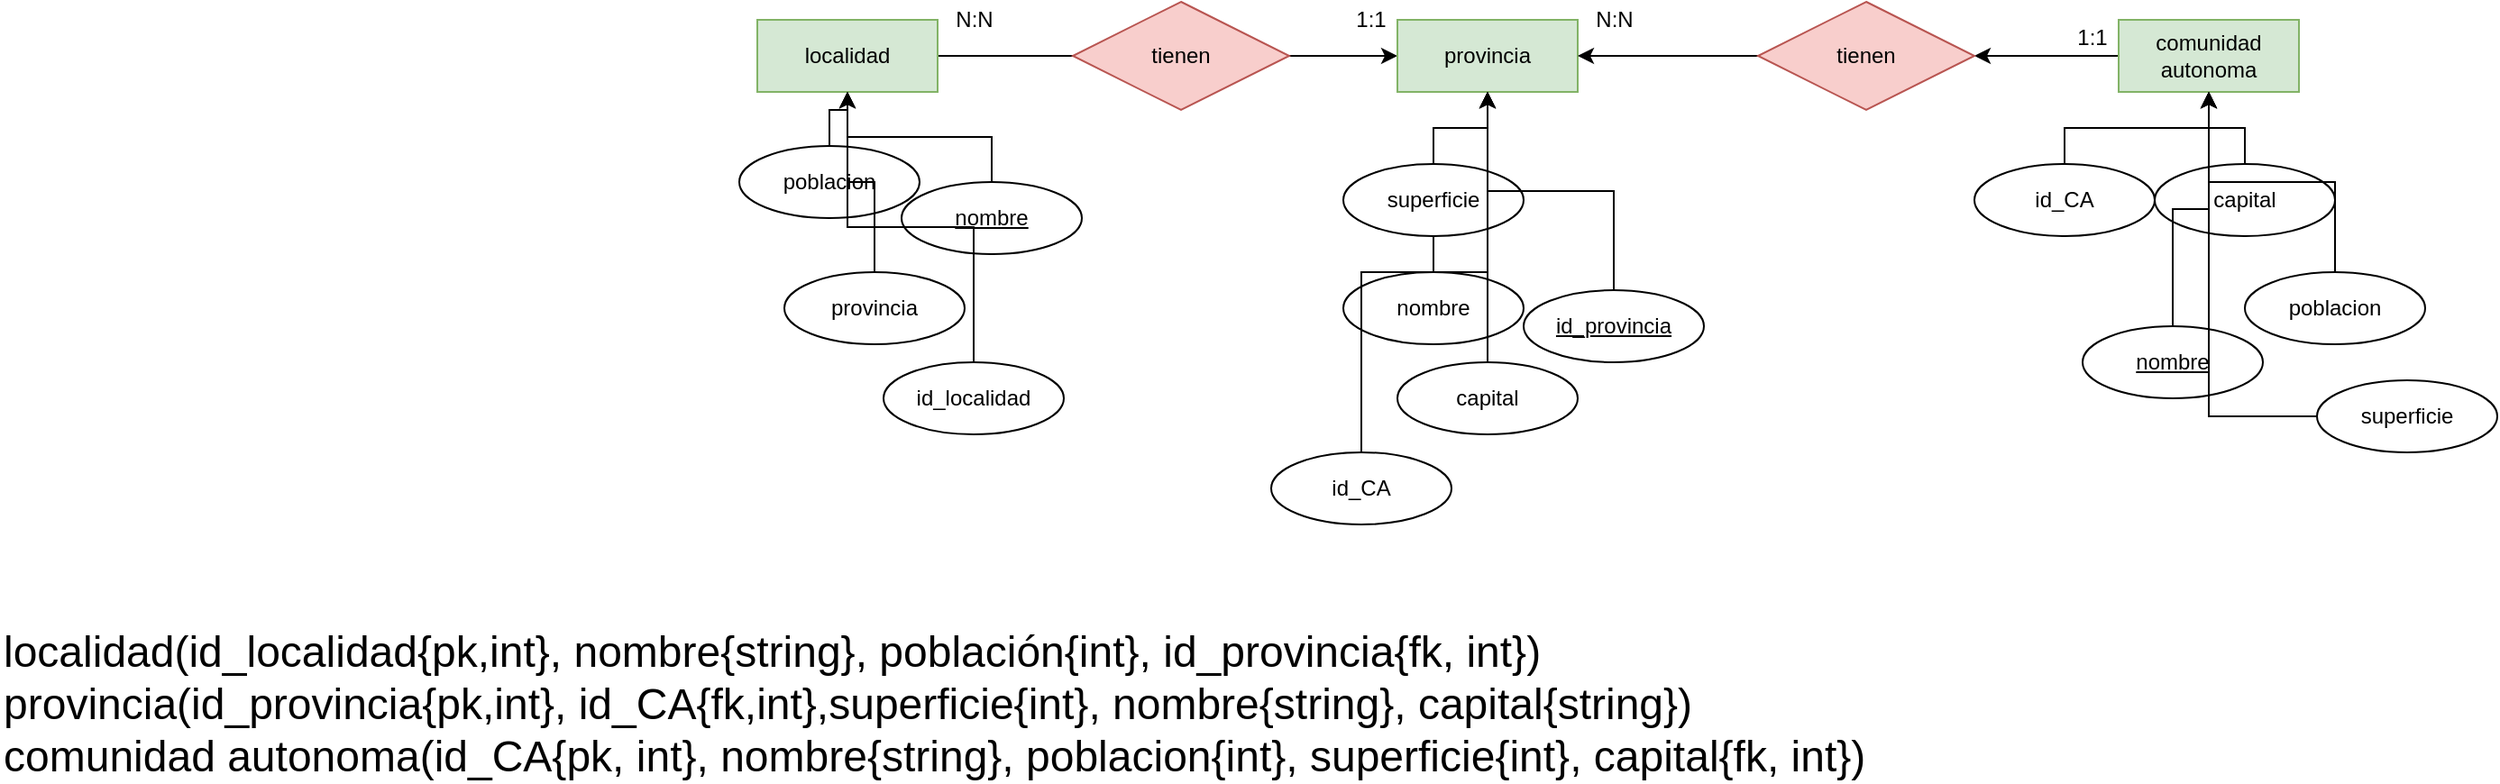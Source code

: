 <mxfile version="15.4.0" type="device"><diagram id="-CijpgBcMHfkIRoO8MGL" name="Página-1"><mxGraphModel dx="2534" dy="987" grid="1" gridSize="10" guides="1" tooltips="1" connect="1" arrows="1" fold="1" page="1" pageScale="1" pageWidth="827" pageHeight="1169" math="0" shadow="0"><root><mxCell id="0"/><mxCell id="1" parent="0"/><mxCell id="raF-lsEhJDtkqbHiAiLN-33" style="edgeStyle=orthogonalEdgeStyle;rounded=0;orthogonalLoop=1;jettySize=auto;html=1;" parent="1" source="raF-lsEhJDtkqbHiAiLN-1" target="raF-lsEhJDtkqbHiAiLN-2" edge="1"><mxGeometry relative="1" as="geometry"><mxPoint x="-10" y="290" as="targetPoint"/></mxGeometry></mxCell><mxCell id="raF-lsEhJDtkqbHiAiLN-1" value="localidad" style="whiteSpace=wrap;html=1;align=center;fillColor=#d5e8d4;strokeColor=#82b366;" parent="1" vertex="1"><mxGeometry x="-15" y="270" width="100" height="40" as="geometry"/></mxCell><mxCell id="raF-lsEhJDtkqbHiAiLN-2" value="provincia" style="whiteSpace=wrap;html=1;align=center;fillColor=#d5e8d4;strokeColor=#82b366;" parent="1" vertex="1"><mxGeometry x="340" y="270" width="100" height="40" as="geometry"/></mxCell><mxCell id="raF-lsEhJDtkqbHiAiLN-43" style="edgeStyle=orthogonalEdgeStyle;rounded=0;orthogonalLoop=1;jettySize=auto;html=1;" parent="1" source="raF-lsEhJDtkqbHiAiLN-3" target="raF-lsEhJDtkqbHiAiLN-42" edge="1"><mxGeometry relative="1" as="geometry"/></mxCell><mxCell id="raF-lsEhJDtkqbHiAiLN-3" value="comunidad autonoma" style="whiteSpace=wrap;html=1;align=center;fillColor=#d5e8d4;strokeColor=#82b366;" parent="1" vertex="1"><mxGeometry x="740" y="270" width="100" height="40" as="geometry"/></mxCell><mxCell id="raF-lsEhJDtkqbHiAiLN-9" style="edgeStyle=orthogonalEdgeStyle;rounded=0;orthogonalLoop=1;jettySize=auto;html=1;" parent="1" source="raF-lsEhJDtkqbHiAiLN-6" target="raF-lsEhJDtkqbHiAiLN-1" edge="1"><mxGeometry relative="1" as="geometry"/></mxCell><mxCell id="raF-lsEhJDtkqbHiAiLN-6" value="&lt;u&gt;nombre&lt;/u&gt;" style="ellipse;whiteSpace=wrap;html=1;align=center;" parent="1" vertex="1"><mxGeometry x="65" y="360" width="100" height="40" as="geometry"/></mxCell><mxCell id="raF-lsEhJDtkqbHiAiLN-8" style="edgeStyle=orthogonalEdgeStyle;rounded=0;orthogonalLoop=1;jettySize=auto;html=1;" parent="1" source="raF-lsEhJDtkqbHiAiLN-7" target="raF-lsEhJDtkqbHiAiLN-1" edge="1"><mxGeometry relative="1" as="geometry"/></mxCell><mxCell id="raF-lsEhJDtkqbHiAiLN-7" value="poblacion" style="ellipse;whiteSpace=wrap;html=1;align=center;" parent="1" vertex="1"><mxGeometry x="-25" y="340" width="100" height="40" as="geometry"/></mxCell><mxCell id="raF-lsEhJDtkqbHiAiLN-15" style="edgeStyle=orthogonalEdgeStyle;rounded=0;orthogonalLoop=1;jettySize=auto;html=1;" parent="1" source="raF-lsEhJDtkqbHiAiLN-10" target="raF-lsEhJDtkqbHiAiLN-2" edge="1"><mxGeometry relative="1" as="geometry"/></mxCell><mxCell id="raF-lsEhJDtkqbHiAiLN-10" value="nombre" style="ellipse;whiteSpace=wrap;html=1;align=center;" parent="1" vertex="1"><mxGeometry x="310" y="410" width="100" height="40" as="geometry"/></mxCell><mxCell id="raF-lsEhJDtkqbHiAiLN-13" style="edgeStyle=orthogonalEdgeStyle;rounded=0;orthogonalLoop=1;jettySize=auto;html=1;" parent="1" source="raF-lsEhJDtkqbHiAiLN-12" target="raF-lsEhJDtkqbHiAiLN-2" edge="1"><mxGeometry relative="1" as="geometry"/></mxCell><mxCell id="raF-lsEhJDtkqbHiAiLN-12" value="superficie" style="ellipse;whiteSpace=wrap;html=1;align=center;" parent="1" vertex="1"><mxGeometry x="310" y="350" width="100" height="40" as="geometry"/></mxCell><mxCell id="raF-lsEhJDtkqbHiAiLN-17" style="edgeStyle=orthogonalEdgeStyle;rounded=0;orthogonalLoop=1;jettySize=auto;html=1;" parent="1" source="raF-lsEhJDtkqbHiAiLN-16" target="raF-lsEhJDtkqbHiAiLN-2" edge="1"><mxGeometry relative="1" as="geometry"/></mxCell><mxCell id="raF-lsEhJDtkqbHiAiLN-16" value="&lt;u&gt;id_provincia&lt;/u&gt;" style="ellipse;whiteSpace=wrap;html=1;align=center;" parent="1" vertex="1"><mxGeometry x="410" y="420" width="100" height="40" as="geometry"/></mxCell><mxCell id="raF-lsEhJDtkqbHiAiLN-19" style="edgeStyle=orthogonalEdgeStyle;rounded=0;orthogonalLoop=1;jettySize=auto;html=1;" parent="1" source="raF-lsEhJDtkqbHiAiLN-18" target="raF-lsEhJDtkqbHiAiLN-3" edge="1"><mxGeometry relative="1" as="geometry"/></mxCell><mxCell id="raF-lsEhJDtkqbHiAiLN-18" value="capital" style="ellipse;whiteSpace=wrap;html=1;align=center;" parent="1" vertex="1"><mxGeometry x="760" y="350" width="100" height="40" as="geometry"/></mxCell><mxCell id="raF-lsEhJDtkqbHiAiLN-21" style="edgeStyle=orthogonalEdgeStyle;rounded=0;orthogonalLoop=1;jettySize=auto;html=1;" parent="1" source="raF-lsEhJDtkqbHiAiLN-20" target="raF-lsEhJDtkqbHiAiLN-2" edge="1"><mxGeometry relative="1" as="geometry"/></mxCell><mxCell id="raF-lsEhJDtkqbHiAiLN-20" value="capital" style="ellipse;whiteSpace=wrap;html=1;align=center;" parent="1" vertex="1"><mxGeometry x="340" y="460" width="100" height="40" as="geometry"/></mxCell><mxCell id="raF-lsEhJDtkqbHiAiLN-28" style="edgeStyle=orthogonalEdgeStyle;rounded=0;orthogonalLoop=1;jettySize=auto;html=1;" parent="1" source="raF-lsEhJDtkqbHiAiLN-24" target="raF-lsEhJDtkqbHiAiLN-3" edge="1"><mxGeometry relative="1" as="geometry"/></mxCell><mxCell id="raF-lsEhJDtkqbHiAiLN-24" value="&lt;u&gt;nombre&lt;/u&gt;" style="ellipse;whiteSpace=wrap;html=1;align=center;" parent="1" vertex="1"><mxGeometry x="720" y="440" width="100" height="40" as="geometry"/></mxCell><mxCell id="raF-lsEhJDtkqbHiAiLN-29" style="edgeStyle=orthogonalEdgeStyle;rounded=0;orthogonalLoop=1;jettySize=auto;html=1;" parent="1" source="raF-lsEhJDtkqbHiAiLN-25" target="raF-lsEhJDtkqbHiAiLN-3" edge="1"><mxGeometry relative="1" as="geometry"/></mxCell><mxCell id="raF-lsEhJDtkqbHiAiLN-25" value="poblacion" style="ellipse;whiteSpace=wrap;html=1;align=center;" parent="1" vertex="1"><mxGeometry x="810" y="410" width="100" height="40" as="geometry"/></mxCell><mxCell id="raF-lsEhJDtkqbHiAiLN-27" style="edgeStyle=orthogonalEdgeStyle;rounded=0;orthogonalLoop=1;jettySize=auto;html=1;" parent="1" source="raF-lsEhJDtkqbHiAiLN-26" target="raF-lsEhJDtkqbHiAiLN-3" edge="1"><mxGeometry relative="1" as="geometry"/></mxCell><mxCell id="raF-lsEhJDtkqbHiAiLN-26" value="superficie" style="ellipse;whiteSpace=wrap;html=1;align=center;" parent="1" vertex="1"><mxGeometry x="850" y="470" width="100" height="40" as="geometry"/></mxCell><mxCell id="raF-lsEhJDtkqbHiAiLN-38" value="tienen" style="shape=rhombus;perimeter=rhombusPerimeter;whiteSpace=wrap;html=1;align=center;fillColor=#f8cecc;strokeColor=#b85450;" parent="1" vertex="1"><mxGeometry x="160" y="260" width="120" height="60" as="geometry"/></mxCell><mxCell id="raF-lsEhJDtkqbHiAiLN-44" style="edgeStyle=orthogonalEdgeStyle;rounded=0;orthogonalLoop=1;jettySize=auto;html=1;entryX=1;entryY=0.5;entryDx=0;entryDy=0;" parent="1" source="raF-lsEhJDtkqbHiAiLN-42" target="raF-lsEhJDtkqbHiAiLN-2" edge="1"><mxGeometry relative="1" as="geometry"><mxPoint x="500" y="290" as="targetPoint"/></mxGeometry></mxCell><mxCell id="raF-lsEhJDtkqbHiAiLN-42" value="tienen" style="shape=rhombus;perimeter=rhombusPerimeter;whiteSpace=wrap;html=1;align=center;fillColor=#f8cecc;strokeColor=#b85450;" parent="1" vertex="1"><mxGeometry x="540" y="260" width="120" height="60" as="geometry"/></mxCell><mxCell id="raF-lsEhJDtkqbHiAiLN-52" value="1:1" style="text;html=1;resizable=0;autosize=1;align=center;verticalAlign=middle;points=[];fillColor=none;strokeColor=none;rounded=0;" parent="1" vertex="1"><mxGeometry x="310" y="260" width="30" height="20" as="geometry"/></mxCell><mxCell id="raF-lsEhJDtkqbHiAiLN-53" value="N:N" style="text;html=1;resizable=0;autosize=1;align=center;verticalAlign=middle;points=[];fillColor=none;strokeColor=none;rounded=0;" parent="1" vertex="1"><mxGeometry x="85" y="260" width="40" height="20" as="geometry"/></mxCell><mxCell id="raF-lsEhJDtkqbHiAiLN-55" value="1:1" style="text;html=1;resizable=0;autosize=1;align=center;verticalAlign=middle;points=[];fillColor=none;strokeColor=none;rounded=0;" parent="1" vertex="1"><mxGeometry x="710" y="270" width="30" height="20" as="geometry"/></mxCell><mxCell id="raF-lsEhJDtkqbHiAiLN-56" value="N:N" style="text;html=1;resizable=0;autosize=1;align=center;verticalAlign=middle;points=[];fillColor=none;strokeColor=none;rounded=0;" parent="1" vertex="1"><mxGeometry x="440" y="260" width="40" height="20" as="geometry"/></mxCell><mxCell id="raF-lsEhJDtkqbHiAiLN-58" style="edgeStyle=orthogonalEdgeStyle;rounded=0;orthogonalLoop=1;jettySize=auto;html=1;" parent="1" source="raF-lsEhJDtkqbHiAiLN-57" target="raF-lsEhJDtkqbHiAiLN-1" edge="1"><mxGeometry relative="1" as="geometry"/></mxCell><mxCell id="raF-lsEhJDtkqbHiAiLN-57" value="provincia" style="ellipse;whiteSpace=wrap;html=1;align=center;" parent="1" vertex="1"><mxGeometry y="410" width="100" height="40" as="geometry"/></mxCell><mxCell id="raF-lsEhJDtkqbHiAiLN-62" style="edgeStyle=orthogonalEdgeStyle;rounded=0;orthogonalLoop=1;jettySize=auto;html=1;" parent="1" source="raF-lsEhJDtkqbHiAiLN-61" target="raF-lsEhJDtkqbHiAiLN-2" edge="1"><mxGeometry relative="1" as="geometry"/></mxCell><mxCell id="raF-lsEhJDtkqbHiAiLN-61" value="id_CA" style="ellipse;whiteSpace=wrap;html=1;align=center;" parent="1" vertex="1"><mxGeometry x="270" y="510" width="100" height="40" as="geometry"/></mxCell><mxCell id="sIF_cqAKYx67mdNDfftn-1" value="&lt;span style=&quot;font-size: 24px&quot;&gt;localidad(id_localidad{pk,int}, nombre{string}, población{int}, id_provincia{fk, int})&lt;br&gt;provincia(id_provincia{pk,int}, id_CA{fk,int},superficie{int}, nombre{string}, capital{string})&lt;br&gt;comunidad autonoma(id_CA{pk, int}, nombre{string}, poblacion{int}, superficie{int}, capital{fk, int})&amp;nbsp;&lt;br&gt;&lt;/span&gt;" style="text;html=1;align=left;verticalAlign=middle;resizable=0;points=[];autosize=1;strokeColor=none;fillColor=none;" parent="1" vertex="1"><mxGeometry x="-435" y="620" width="1050" height="60" as="geometry"/></mxCell><mxCell id="sIF_cqAKYx67mdNDfftn-3" style="edgeStyle=orthogonalEdgeStyle;rounded=0;orthogonalLoop=1;jettySize=auto;html=1;" parent="1" source="sIF_cqAKYx67mdNDfftn-2" target="raF-lsEhJDtkqbHiAiLN-1" edge="1"><mxGeometry relative="1" as="geometry"/></mxCell><mxCell id="sIF_cqAKYx67mdNDfftn-2" value="id_localidad" style="ellipse;whiteSpace=wrap;html=1;align=center;" parent="1" vertex="1"><mxGeometry x="55" y="460" width="100" height="40" as="geometry"/></mxCell><mxCell id="sIF_cqAKYx67mdNDfftn-5" style="edgeStyle=orthogonalEdgeStyle;rounded=0;orthogonalLoop=1;jettySize=auto;html=1;" parent="1" source="sIF_cqAKYx67mdNDfftn-4" target="raF-lsEhJDtkqbHiAiLN-3" edge="1"><mxGeometry relative="1" as="geometry"/></mxCell><mxCell id="sIF_cqAKYx67mdNDfftn-4" value="id_CA" style="ellipse;whiteSpace=wrap;html=1;align=center;" parent="1" vertex="1"><mxGeometry x="660" y="350" width="100" height="40" as="geometry"/></mxCell></root></mxGraphModel></diagram></mxfile>